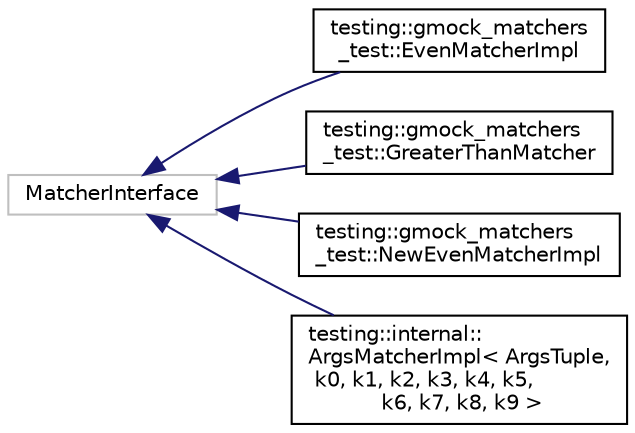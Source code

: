 digraph "Graphical Class Hierarchy"
{
  edge [fontname="Helvetica",fontsize="10",labelfontname="Helvetica",labelfontsize="10"];
  node [fontname="Helvetica",fontsize="10",shape=record];
  rankdir="LR";
  Node748 [label="MatcherInterface",height=0.2,width=0.4,color="grey75", fillcolor="white", style="filled"];
  Node748 -> Node0 [dir="back",color="midnightblue",fontsize="10",style="solid",fontname="Helvetica"];
  Node0 [label="testing::gmock_matchers\l_test::EvenMatcherImpl",height=0.2,width=0.4,color="black", fillcolor="white", style="filled",URL="$classtesting_1_1gmock__matchers__test_1_1EvenMatcherImpl.html"];
  Node748 -> Node750 [dir="back",color="midnightblue",fontsize="10",style="solid",fontname="Helvetica"];
  Node750 [label="testing::gmock_matchers\l_test::GreaterThanMatcher",height=0.2,width=0.4,color="black", fillcolor="white", style="filled",URL="$classtesting_1_1gmock__matchers__test_1_1GreaterThanMatcher.html"];
  Node748 -> Node751 [dir="back",color="midnightblue",fontsize="10",style="solid",fontname="Helvetica"];
  Node751 [label="testing::gmock_matchers\l_test::NewEvenMatcherImpl",height=0.2,width=0.4,color="black", fillcolor="white", style="filled",URL="$classtesting_1_1gmock__matchers__test_1_1NewEvenMatcherImpl.html"];
  Node748 -> Node752 [dir="back",color="midnightblue",fontsize="10",style="solid",fontname="Helvetica"];
  Node752 [label="testing::internal::\lArgsMatcherImpl\< ArgsTuple,\l k0, k1, k2, k3, k4, k5,\l k6, k7, k8, k9 \>",height=0.2,width=0.4,color="black", fillcolor="white", style="filled",URL="$classtesting_1_1internal_1_1ArgsMatcherImpl.html"];
}
